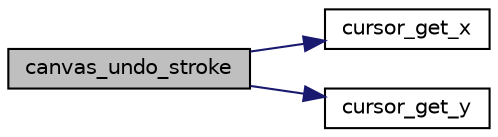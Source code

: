 digraph "canvas_undo_stroke"
{
 // LATEX_PDF_SIZE
  edge [fontname="Helvetica",fontsize="10",labelfontname="Helvetica",labelfontsize="10"];
  node [fontname="Helvetica",fontsize="10",shape=record];
  rankdir="LR";
  Node1 [label="canvas_undo_stroke",height=0.2,width=0.4,color="black", fillcolor="grey75", style="filled", fontcolor="black",tooltip="Undos a stroke. // TODO better description?"];
  Node1 -> Node2 [color="midnightblue",fontsize="10",style="solid",fontname="Helvetica"];
  Node2 [label="cursor_get_x",height=0.2,width=0.4,color="black", fillcolor="white", style="filled",URL="$group__cursor.html#ga479cd0880892e002681b109c7a712c04",tooltip="Gets cursor x coordinate."];
  Node1 -> Node3 [color="midnightblue",fontsize="10",style="solid",fontname="Helvetica"];
  Node3 [label="cursor_get_y",height=0.2,width=0.4,color="black", fillcolor="white", style="filled",URL="$group__cursor.html#ga15c1a0816c95ad240b94dc15480b403a",tooltip="Gets cursor y coordinate."];
}
